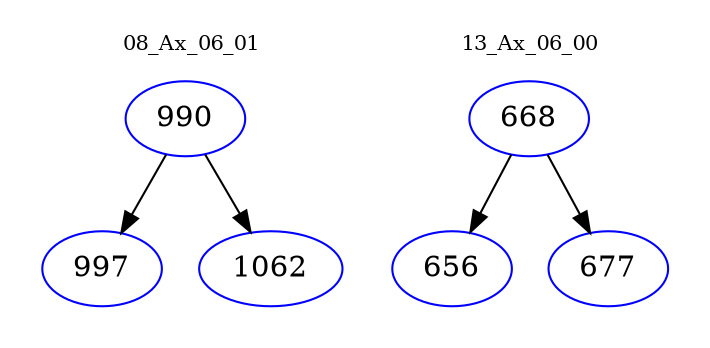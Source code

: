 digraph{
subgraph cluster_0 {
color = white
label = "08_Ax_06_01";
fontsize=10;
T0_990 [label="990", color="blue"]
T0_990 -> T0_997 [color="black"]
T0_997 [label="997", color="blue"]
T0_990 -> T0_1062 [color="black"]
T0_1062 [label="1062", color="blue"]
}
subgraph cluster_1 {
color = white
label = "13_Ax_06_00";
fontsize=10;
T1_668 [label="668", color="blue"]
T1_668 -> T1_656 [color="black"]
T1_656 [label="656", color="blue"]
T1_668 -> T1_677 [color="black"]
T1_677 [label="677", color="blue"]
}
}
